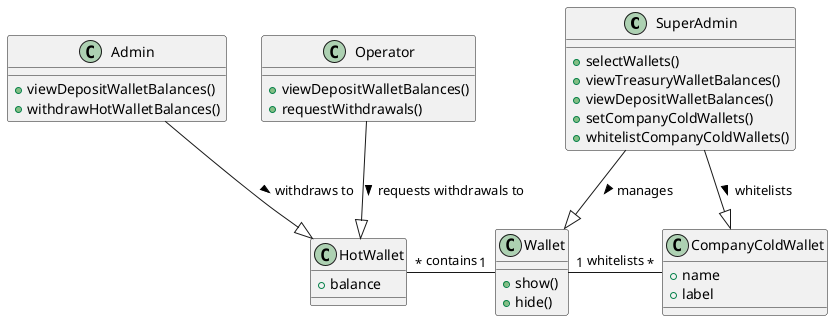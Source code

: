 @startuml
!define RECTANGLE class

RECTANGLE SuperAdmin {
    + selectWallets()
    + viewTreasuryWalletBalances()
    + viewDepositWalletBalances()
    + setCompanyColdWallets()
    + whitelistCompanyColdWallets()
}

RECTANGLE Admin {
    + viewDepositWalletBalances()
    + withdrawHotWalletBalances()
}

RECTANGLE Operator {
    + viewDepositWalletBalances()
    + requestWithdrawals()
}

RECTANGLE Wallet {
    + show()
    + hide()
}

RECTANGLE CompanyColdWallet {
    + name
    + label
}

RECTANGLE HotWallet {
    + balance
}

SuperAdmin --|> Wallet : manages >
SuperAdmin --|> CompanyColdWallet : whitelists >
Admin --|> HotWallet : withdraws to >
Operator --|> HotWallet : requests withdrawals to >

Wallet "1" -right- "*" CompanyColdWallet : whitelists
Wallet "1" -left- "*" HotWallet : contains

@enduml
